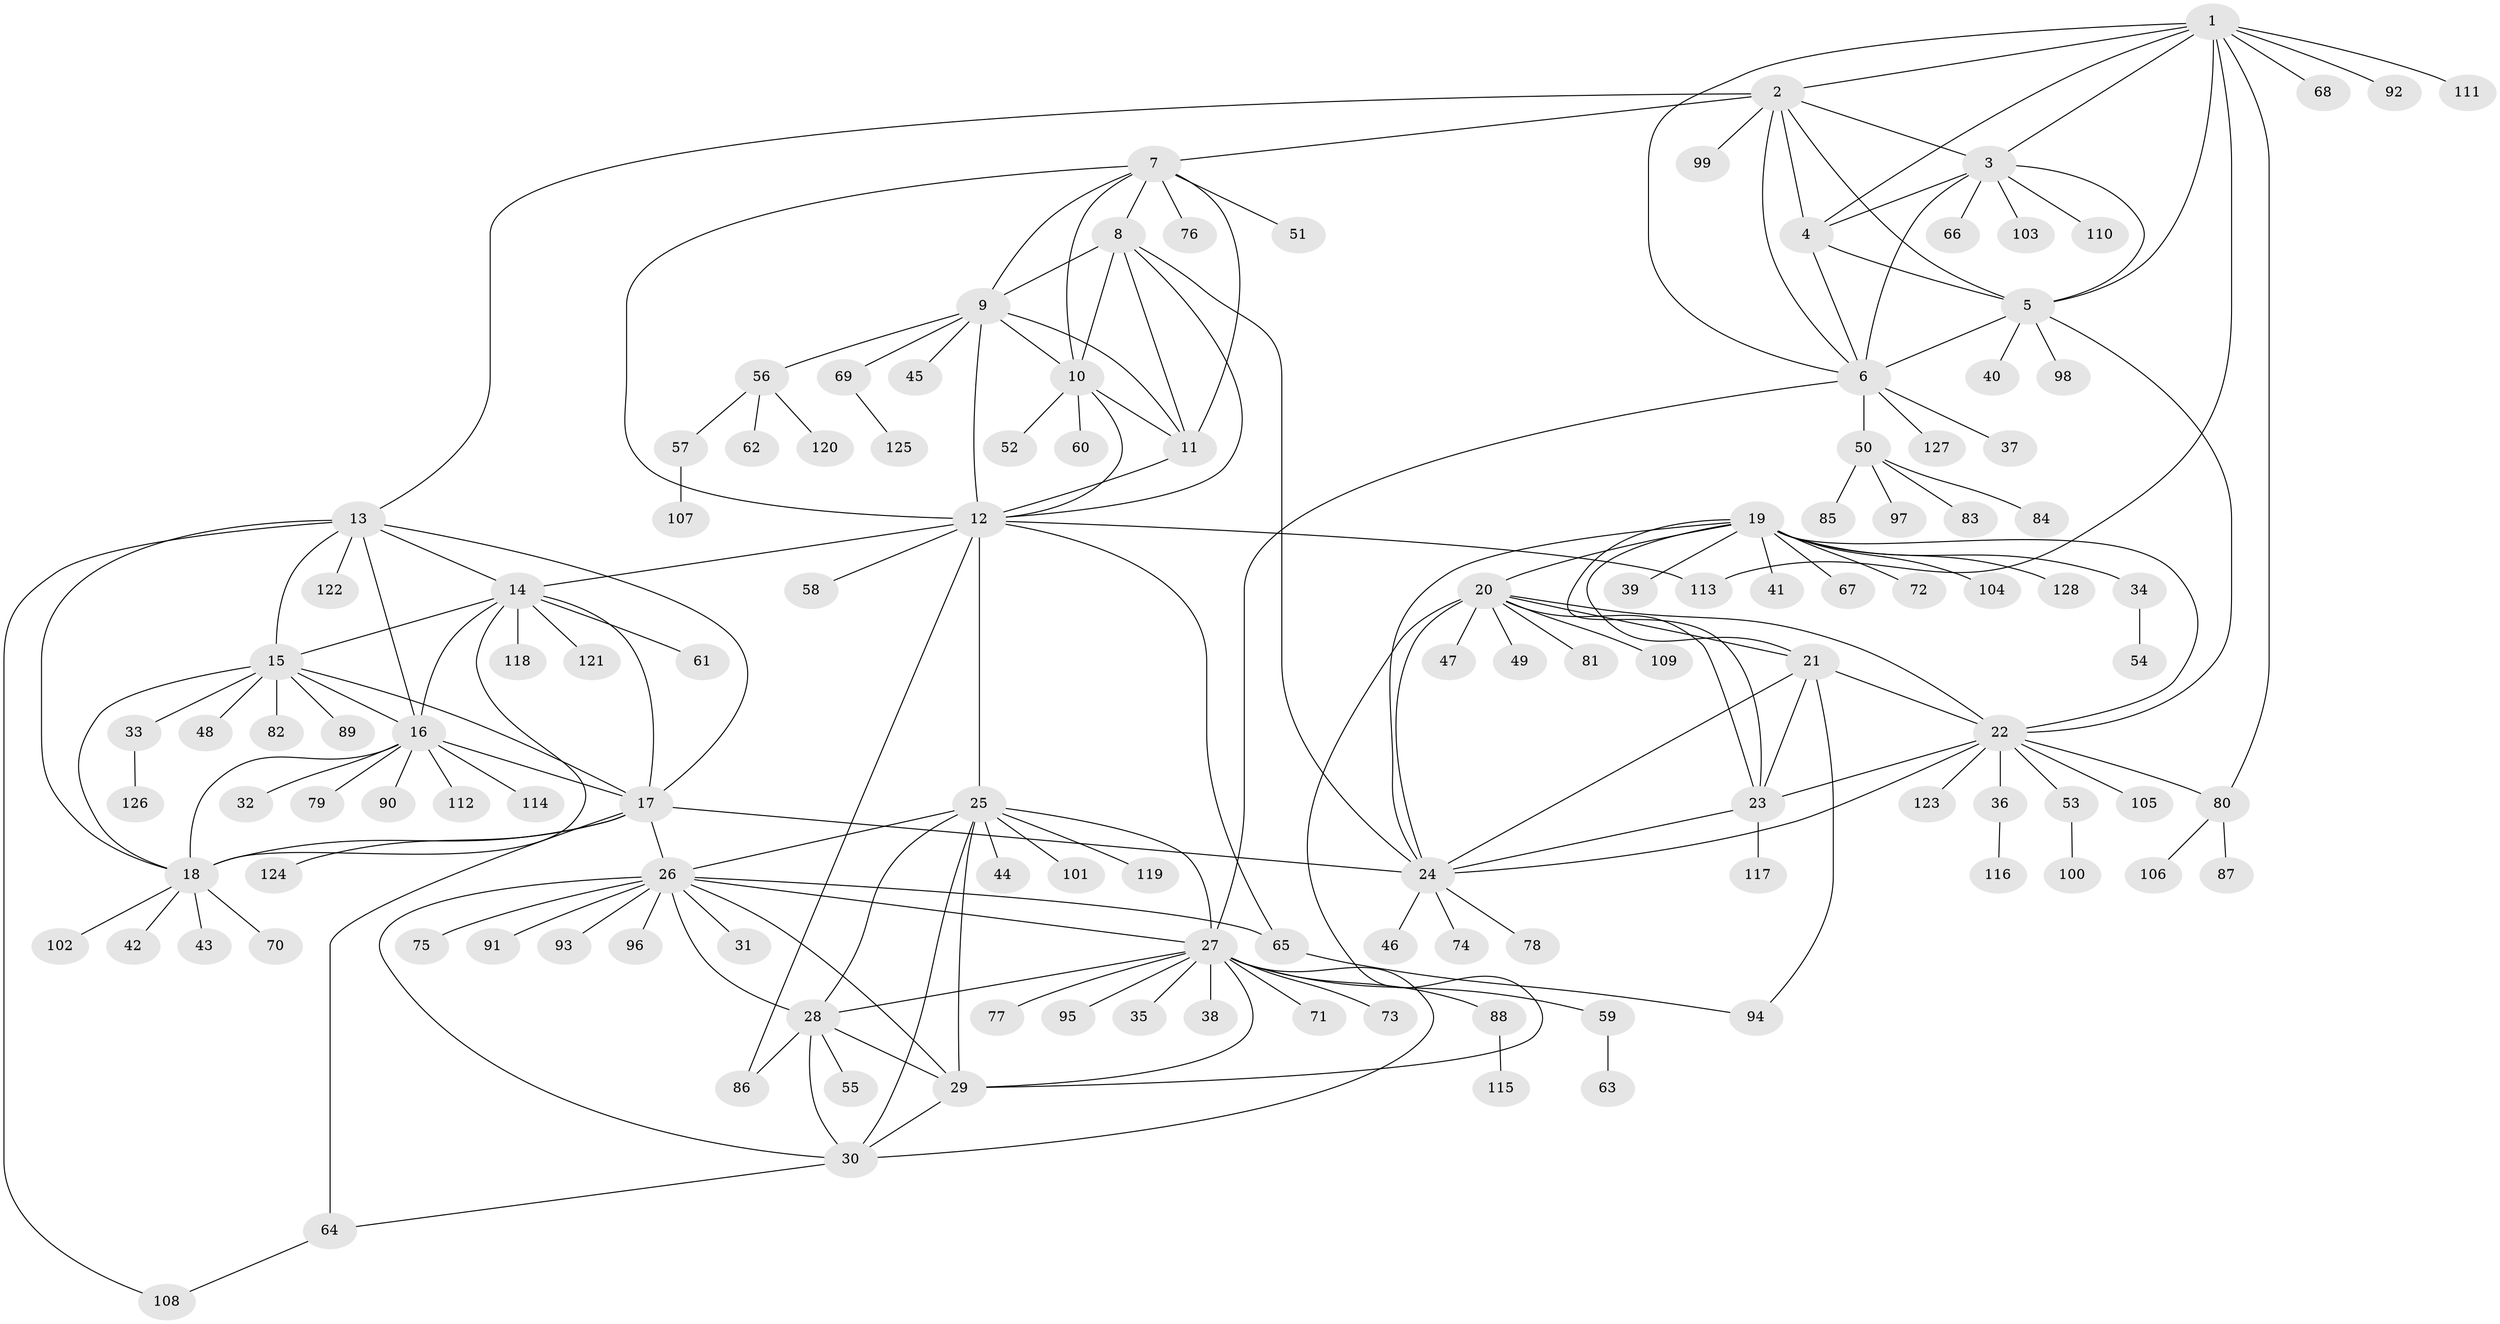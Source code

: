 // Generated by graph-tools (version 1.1) at 2025/37/03/09/25 02:37:22]
// undirected, 128 vertices, 190 edges
graph export_dot {
graph [start="1"]
  node [color=gray90,style=filled];
  1;
  2;
  3;
  4;
  5;
  6;
  7;
  8;
  9;
  10;
  11;
  12;
  13;
  14;
  15;
  16;
  17;
  18;
  19;
  20;
  21;
  22;
  23;
  24;
  25;
  26;
  27;
  28;
  29;
  30;
  31;
  32;
  33;
  34;
  35;
  36;
  37;
  38;
  39;
  40;
  41;
  42;
  43;
  44;
  45;
  46;
  47;
  48;
  49;
  50;
  51;
  52;
  53;
  54;
  55;
  56;
  57;
  58;
  59;
  60;
  61;
  62;
  63;
  64;
  65;
  66;
  67;
  68;
  69;
  70;
  71;
  72;
  73;
  74;
  75;
  76;
  77;
  78;
  79;
  80;
  81;
  82;
  83;
  84;
  85;
  86;
  87;
  88;
  89;
  90;
  91;
  92;
  93;
  94;
  95;
  96;
  97;
  98;
  99;
  100;
  101;
  102;
  103;
  104;
  105;
  106;
  107;
  108;
  109;
  110;
  111;
  112;
  113;
  114;
  115;
  116;
  117;
  118;
  119;
  120;
  121;
  122;
  123;
  124;
  125;
  126;
  127;
  128;
  1 -- 2;
  1 -- 3;
  1 -- 4;
  1 -- 5;
  1 -- 6;
  1 -- 68;
  1 -- 80;
  1 -- 92;
  1 -- 111;
  1 -- 113;
  2 -- 3;
  2 -- 4;
  2 -- 5;
  2 -- 6;
  2 -- 7;
  2 -- 13;
  2 -- 99;
  3 -- 4;
  3 -- 5;
  3 -- 6;
  3 -- 66;
  3 -- 103;
  3 -- 110;
  4 -- 5;
  4 -- 6;
  5 -- 6;
  5 -- 22;
  5 -- 40;
  5 -- 98;
  6 -- 27;
  6 -- 37;
  6 -- 50;
  6 -- 127;
  7 -- 8;
  7 -- 9;
  7 -- 10;
  7 -- 11;
  7 -- 12;
  7 -- 51;
  7 -- 76;
  8 -- 9;
  8 -- 10;
  8 -- 11;
  8 -- 12;
  8 -- 24;
  9 -- 10;
  9 -- 11;
  9 -- 12;
  9 -- 45;
  9 -- 56;
  9 -- 69;
  10 -- 11;
  10 -- 12;
  10 -- 52;
  10 -- 60;
  11 -- 12;
  12 -- 14;
  12 -- 25;
  12 -- 58;
  12 -- 65;
  12 -- 86;
  12 -- 113;
  13 -- 14;
  13 -- 15;
  13 -- 16;
  13 -- 17;
  13 -- 18;
  13 -- 108;
  13 -- 122;
  14 -- 15;
  14 -- 16;
  14 -- 17;
  14 -- 18;
  14 -- 61;
  14 -- 118;
  14 -- 121;
  15 -- 16;
  15 -- 17;
  15 -- 18;
  15 -- 33;
  15 -- 48;
  15 -- 82;
  15 -- 89;
  16 -- 17;
  16 -- 18;
  16 -- 32;
  16 -- 79;
  16 -- 90;
  16 -- 112;
  16 -- 114;
  17 -- 18;
  17 -- 24;
  17 -- 26;
  17 -- 64;
  17 -- 124;
  18 -- 42;
  18 -- 43;
  18 -- 70;
  18 -- 102;
  19 -- 20;
  19 -- 21;
  19 -- 22;
  19 -- 23;
  19 -- 24;
  19 -- 34;
  19 -- 39;
  19 -- 41;
  19 -- 67;
  19 -- 72;
  19 -- 104;
  19 -- 128;
  20 -- 21;
  20 -- 22;
  20 -- 23;
  20 -- 24;
  20 -- 29;
  20 -- 47;
  20 -- 49;
  20 -- 81;
  20 -- 109;
  21 -- 22;
  21 -- 23;
  21 -- 24;
  21 -- 94;
  22 -- 23;
  22 -- 24;
  22 -- 36;
  22 -- 53;
  22 -- 80;
  22 -- 105;
  22 -- 123;
  23 -- 24;
  23 -- 117;
  24 -- 46;
  24 -- 74;
  24 -- 78;
  25 -- 26;
  25 -- 27;
  25 -- 28;
  25 -- 29;
  25 -- 30;
  25 -- 44;
  25 -- 101;
  25 -- 119;
  26 -- 27;
  26 -- 28;
  26 -- 29;
  26 -- 30;
  26 -- 31;
  26 -- 65;
  26 -- 75;
  26 -- 91;
  26 -- 93;
  26 -- 96;
  27 -- 28;
  27 -- 29;
  27 -- 30;
  27 -- 35;
  27 -- 38;
  27 -- 59;
  27 -- 71;
  27 -- 73;
  27 -- 77;
  27 -- 88;
  27 -- 95;
  28 -- 29;
  28 -- 30;
  28 -- 55;
  28 -- 86;
  29 -- 30;
  30 -- 64;
  33 -- 126;
  34 -- 54;
  36 -- 116;
  50 -- 83;
  50 -- 84;
  50 -- 85;
  50 -- 97;
  53 -- 100;
  56 -- 57;
  56 -- 62;
  56 -- 120;
  57 -- 107;
  59 -- 63;
  64 -- 108;
  65 -- 94;
  69 -- 125;
  80 -- 87;
  80 -- 106;
  88 -- 115;
}
